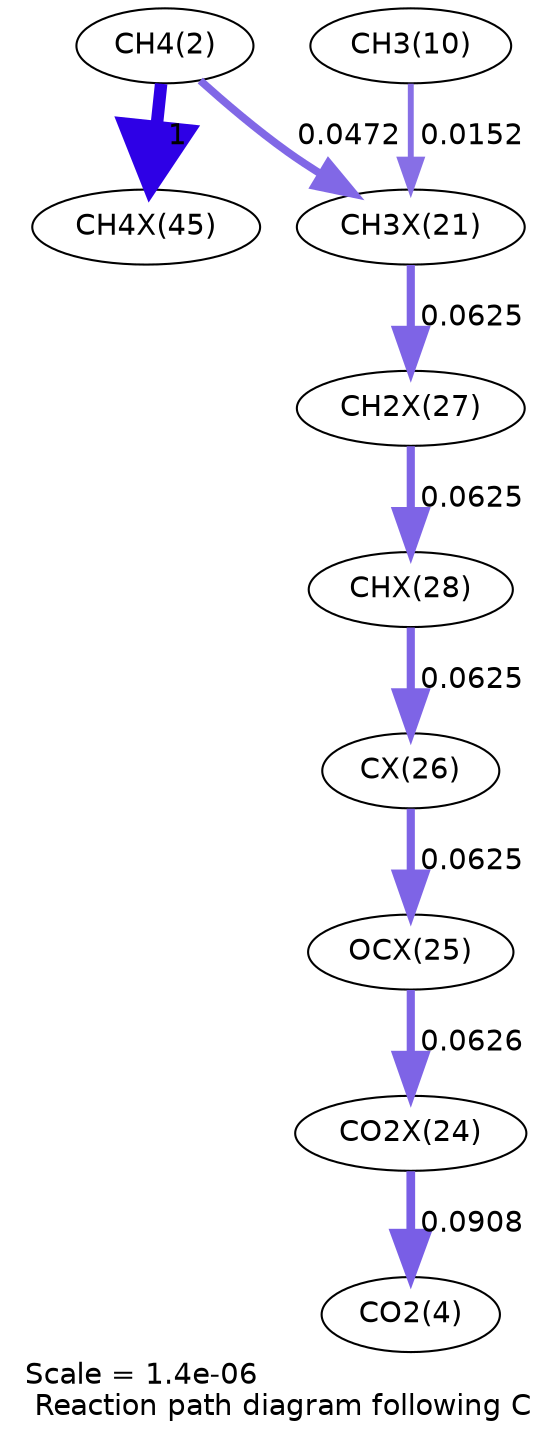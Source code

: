 digraph reaction_paths {
center=1;
s4 -> s47[fontname="Helvetica", penwidth=6, arrowsize=3, color="0.7, 1.5, 0.9"
, label=" 1"];
s4 -> s39[fontname="Helvetica", penwidth=3.7, arrowsize=1.85, color="0.7, 0.547, 0.9"
, label=" 0.0472"];
s12 -> s39[fontname="Helvetica", penwidth=2.84, arrowsize=1.42, color="0.7, 0.515, 0.9"
, label=" 0.0152"];
s39 -> s45[fontname="Helvetica", penwidth=3.91, arrowsize=1.95, color="0.7, 0.562, 0.9"
, label=" 0.0625"];
s45 -> s46[fontname="Helvetica", penwidth=3.91, arrowsize=1.95, color="0.7, 0.562, 0.9"
, label=" 0.0625"];
s46 -> s44[fontname="Helvetica", penwidth=3.91, arrowsize=1.95, color="0.7, 0.562, 0.9"
, label=" 0.0625"];
s44 -> s43[fontname="Helvetica", penwidth=3.91, arrowsize=1.95, color="0.7, 0.562, 0.9"
, label=" 0.0625"];
s43 -> s42[fontname="Helvetica", penwidth=3.91, arrowsize=1.95, color="0.7, 0.563, 0.9"
, label=" 0.0626"];
s42 -> s6[fontname="Helvetica", penwidth=4.19, arrowsize=2.09, color="0.7, 0.591, 0.9"
, label=" 0.0908"];
s4 [ fontname="Helvetica", label="CH4(2)"];
s6 [ fontname="Helvetica", label="CO2(4)"];
s12 [ fontname="Helvetica", label="CH3(10)"];
s39 [ fontname="Helvetica", label="CH3X(21)"];
s42 [ fontname="Helvetica", label="CO2X(24)"];
s43 [ fontname="Helvetica", label="OCX(25)"];
s44 [ fontname="Helvetica", label="CX(26)"];
s45 [ fontname="Helvetica", label="CH2X(27)"];
s46 [ fontname="Helvetica", label="CHX(28)"];
s47 [ fontname="Helvetica", label="CH4X(45)"];
 label = "Scale = 1.4e-06\l Reaction path diagram following C";
 fontname = "Helvetica";
}
